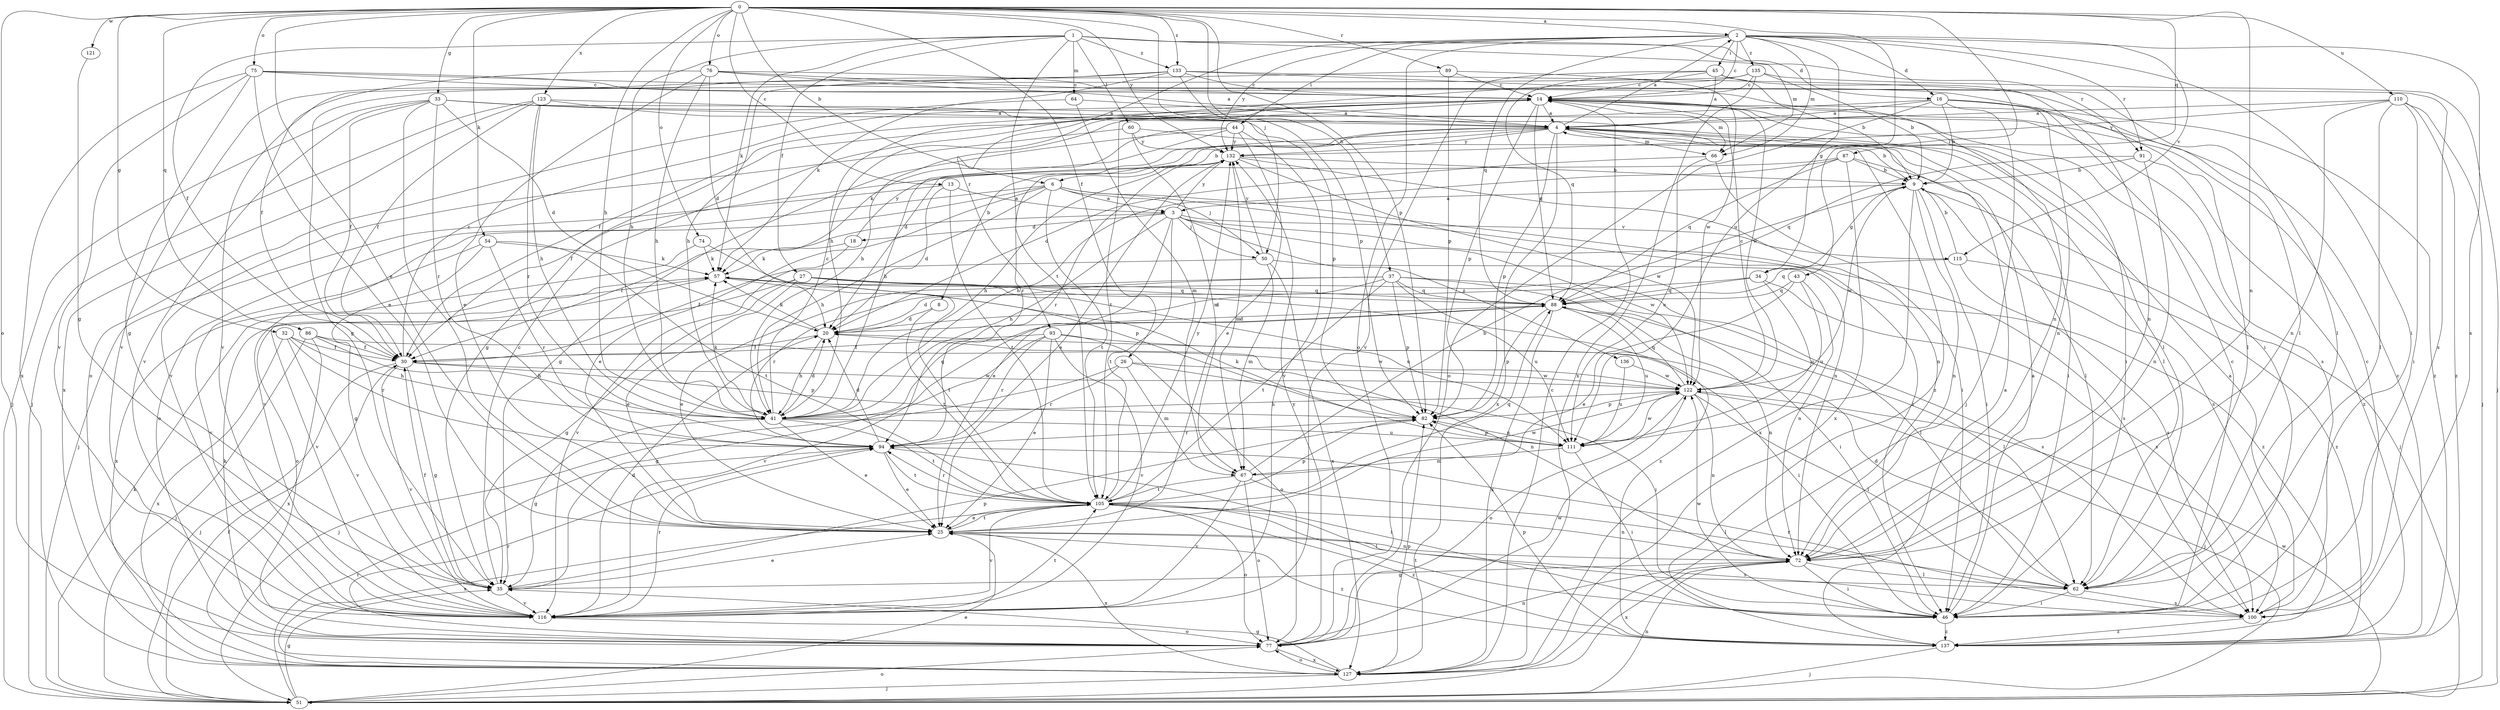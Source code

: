 strict digraph  {
0;
1;
2;
3;
4;
6;
8;
9;
13;
14;
16;
18;
20;
25;
26;
27;
30;
32;
33;
34;
35;
37;
41;
43;
44;
45;
46;
50;
51;
54;
57;
60;
62;
64;
66;
67;
72;
74;
75;
76;
77;
82;
86;
87;
88;
89;
91;
93;
94;
100;
105;
110;
111;
115;
116;
121;
122;
123;
127;
132;
133;
135;
136;
137;
0 -> 2  [label=a];
0 -> 6  [label=b];
0 -> 13  [label=c];
0 -> 25  [label=e];
0 -> 26  [label=f];
0 -> 32  [label=g];
0 -> 33  [label=g];
0 -> 37  [label=h];
0 -> 41  [label=h];
0 -> 43  [label=i];
0 -> 50  [label=j];
0 -> 54  [label=k];
0 -> 72  [label=n];
0 -> 74  [label=o];
0 -> 75  [label=o];
0 -> 76  [label=o];
0 -> 77  [label=o];
0 -> 82  [label=p];
0 -> 86  [label=q];
0 -> 87  [label=q];
0 -> 89  [label=r];
0 -> 110  [label=u];
0 -> 111  [label=u];
0 -> 121  [label=w];
0 -> 123  [label=x];
0 -> 132  [label=y];
0 -> 133  [label=z];
1 -> 16  [label=d];
1 -> 27  [label=f];
1 -> 30  [label=f];
1 -> 41  [label=h];
1 -> 57  [label=k];
1 -> 60  [label=l];
1 -> 64  [label=m];
1 -> 66  [label=m];
1 -> 91  [label=r];
1 -> 105  [label=t];
1 -> 133  [label=z];
2 -> 14  [label=c];
2 -> 16  [label=d];
2 -> 34  [label=g];
2 -> 44  [label=i];
2 -> 45  [label=i];
2 -> 46  [label=i];
2 -> 66  [label=m];
2 -> 77  [label=o];
2 -> 88  [label=q];
2 -> 91  [label=r];
2 -> 93  [label=r];
2 -> 100  [label=s];
2 -> 115  [label=v];
2 -> 132  [label=y];
2 -> 135  [label=z];
3 -> 18  [label=d];
3 -> 25  [label=e];
3 -> 30  [label=f];
3 -> 41  [label=h];
3 -> 50  [label=j];
3 -> 100  [label=s];
3 -> 105  [label=t];
3 -> 115  [label=v];
3 -> 122  [label=w];
3 -> 132  [label=y];
3 -> 136  [label=z];
4 -> 2  [label=a];
4 -> 6  [label=b];
4 -> 8  [label=b];
4 -> 9  [label=b];
4 -> 20  [label=d];
4 -> 46  [label=i];
4 -> 62  [label=l];
4 -> 66  [label=m];
4 -> 82  [label=p];
4 -> 94  [label=r];
4 -> 127  [label=x];
4 -> 132  [label=y];
6 -> 3  [label=a];
6 -> 25  [label=e];
6 -> 41  [label=h];
6 -> 46  [label=i];
6 -> 50  [label=j];
6 -> 72  [label=n];
6 -> 77  [label=o];
6 -> 105  [label=t];
6 -> 116  [label=v];
8 -> 20  [label=d];
8 -> 105  [label=t];
9 -> 3  [label=a];
9 -> 34  [label=g];
9 -> 46  [label=i];
9 -> 51  [label=j];
9 -> 72  [label=n];
9 -> 100  [label=s];
9 -> 122  [label=w];
9 -> 127  [label=x];
13 -> 3  [label=a];
13 -> 20  [label=d];
13 -> 51  [label=j];
13 -> 105  [label=t];
14 -> 4  [label=a];
14 -> 30  [label=f];
14 -> 35  [label=g];
14 -> 46  [label=i];
14 -> 66  [label=m];
14 -> 82  [label=p];
14 -> 88  [label=q];
14 -> 105  [label=t];
14 -> 122  [label=w];
16 -> 4  [label=a];
16 -> 9  [label=b];
16 -> 41  [label=h];
16 -> 51  [label=j];
16 -> 62  [label=l];
16 -> 72  [label=n];
16 -> 77  [label=o];
16 -> 137  [label=z];
18 -> 57  [label=k];
18 -> 116  [label=v];
18 -> 132  [label=y];
20 -> 30  [label=f];
20 -> 41  [label=h];
20 -> 57  [label=k];
20 -> 72  [label=n];
25 -> 72  [label=n];
25 -> 100  [label=s];
25 -> 105  [label=t];
25 -> 127  [label=x];
25 -> 137  [label=z];
26 -> 46  [label=i];
26 -> 51  [label=j];
26 -> 67  [label=m];
26 -> 94  [label=r];
26 -> 122  [label=w];
27 -> 25  [label=e];
27 -> 35  [label=g];
27 -> 77  [label=o];
27 -> 88  [label=q];
27 -> 100  [label=s];
27 -> 111  [label=u];
30 -> 14  [label=c];
30 -> 35  [label=g];
30 -> 51  [label=j];
30 -> 82  [label=p];
30 -> 116  [label=v];
30 -> 122  [label=w];
32 -> 30  [label=f];
32 -> 41  [label=h];
32 -> 94  [label=r];
32 -> 116  [label=v];
32 -> 127  [label=x];
33 -> 4  [label=a];
33 -> 20  [label=d];
33 -> 25  [label=e];
33 -> 30  [label=f];
33 -> 51  [label=j];
33 -> 62  [label=l];
33 -> 94  [label=r];
33 -> 100  [label=s];
33 -> 116  [label=v];
34 -> 20  [label=d];
34 -> 88  [label=q];
34 -> 100  [label=s];
34 -> 111  [label=u];
35 -> 14  [label=c];
35 -> 25  [label=e];
35 -> 30  [label=f];
35 -> 82  [label=p];
35 -> 116  [label=v];
37 -> 20  [label=d];
37 -> 25  [label=e];
37 -> 46  [label=i];
37 -> 62  [label=l];
37 -> 82  [label=p];
37 -> 88  [label=q];
37 -> 94  [label=r];
37 -> 105  [label=t];
37 -> 111  [label=u];
41 -> 14  [label=c];
41 -> 20  [label=d];
41 -> 25  [label=e];
41 -> 35  [label=g];
41 -> 57  [label=k];
41 -> 88  [label=q];
41 -> 105  [label=t];
41 -> 111  [label=u];
43 -> 25  [label=e];
43 -> 72  [label=n];
43 -> 88  [label=q];
43 -> 111  [label=u];
44 -> 25  [label=e];
44 -> 35  [label=g];
44 -> 41  [label=h];
44 -> 57  [label=k];
44 -> 116  [label=v];
44 -> 132  [label=y];
45 -> 4  [label=a];
45 -> 9  [label=b];
45 -> 14  [label=c];
45 -> 72  [label=n];
45 -> 88  [label=q];
45 -> 116  [label=v];
46 -> 4  [label=a];
46 -> 14  [label=c];
46 -> 105  [label=t];
46 -> 122  [label=w];
46 -> 137  [label=z];
50 -> 30  [label=f];
50 -> 67  [label=m];
50 -> 127  [label=x];
50 -> 132  [label=y];
50 -> 137  [label=z];
51 -> 25  [label=e];
51 -> 30  [label=f];
51 -> 35  [label=g];
51 -> 57  [label=k];
51 -> 72  [label=n];
51 -> 77  [label=o];
51 -> 94  [label=r];
51 -> 122  [label=w];
54 -> 35  [label=g];
54 -> 57  [label=k];
54 -> 94  [label=r];
54 -> 105  [label=t];
54 -> 116  [label=v];
57 -> 88  [label=q];
57 -> 105  [label=t];
57 -> 116  [label=v];
57 -> 137  [label=z];
60 -> 67  [label=m];
60 -> 116  [label=v];
60 -> 132  [label=y];
60 -> 137  [label=z];
62 -> 20  [label=d];
62 -> 46  [label=i];
62 -> 100  [label=s];
64 -> 4  [label=a];
64 -> 67  [label=m];
64 -> 77  [label=o];
66 -> 20  [label=d];
66 -> 46  [label=i];
66 -> 111  [label=u];
67 -> 9  [label=b];
67 -> 62  [label=l];
67 -> 77  [label=o];
67 -> 105  [label=t];
67 -> 116  [label=v];
67 -> 122  [label=w];
72 -> 35  [label=g];
72 -> 46  [label=i];
72 -> 62  [label=l];
72 -> 127  [label=x];
74 -> 57  [label=k];
74 -> 82  [label=p];
74 -> 127  [label=x];
75 -> 14  [label=c];
75 -> 25  [label=e];
75 -> 35  [label=g];
75 -> 72  [label=n];
75 -> 100  [label=s];
75 -> 116  [label=v];
75 -> 127  [label=x];
76 -> 4  [label=a];
76 -> 14  [label=c];
76 -> 20  [label=d];
76 -> 25  [label=e];
76 -> 30  [label=f];
76 -> 41  [label=h];
76 -> 62  [label=l];
77 -> 57  [label=k];
77 -> 72  [label=n];
77 -> 94  [label=r];
77 -> 122  [label=w];
77 -> 127  [label=x];
77 -> 132  [label=y];
82 -> 94  [label=r];
82 -> 111  [label=u];
86 -> 30  [label=f];
86 -> 41  [label=h];
86 -> 51  [label=j];
86 -> 122  [label=w];
86 -> 127  [label=x];
87 -> 9  [label=b];
87 -> 30  [label=f];
87 -> 41  [label=h];
87 -> 62  [label=l];
87 -> 88  [label=q];
87 -> 127  [label=x];
88 -> 20  [label=d];
88 -> 62  [label=l];
88 -> 72  [label=n];
88 -> 82  [label=p];
88 -> 111  [label=u];
88 -> 116  [label=v];
88 -> 127  [label=x];
89 -> 14  [label=c];
89 -> 82  [label=p];
89 -> 116  [label=v];
89 -> 122  [label=w];
91 -> 9  [label=b];
91 -> 72  [label=n];
91 -> 88  [label=q];
91 -> 137  [label=z];
93 -> 25  [label=e];
93 -> 30  [label=f];
93 -> 35  [label=g];
93 -> 46  [label=i];
93 -> 77  [label=o];
93 -> 94  [label=r];
93 -> 116  [label=v];
94 -> 20  [label=d];
94 -> 25  [label=e];
94 -> 46  [label=i];
94 -> 105  [label=t];
100 -> 4  [label=a];
100 -> 14  [label=c];
100 -> 94  [label=r];
100 -> 137  [label=z];
105 -> 25  [label=e];
105 -> 62  [label=l];
105 -> 72  [label=n];
105 -> 77  [label=o];
105 -> 82  [label=p];
105 -> 88  [label=q];
105 -> 94  [label=r];
105 -> 116  [label=v];
105 -> 127  [label=x];
105 -> 132  [label=y];
105 -> 137  [label=z];
110 -> 4  [label=a];
110 -> 46  [label=i];
110 -> 51  [label=j];
110 -> 62  [label=l];
110 -> 72  [label=n];
110 -> 132  [label=y];
110 -> 137  [label=z];
111 -> 46  [label=i];
111 -> 57  [label=k];
111 -> 67  [label=m];
111 -> 82  [label=p];
111 -> 122  [label=w];
115 -> 9  [label=b];
115 -> 88  [label=q];
115 -> 100  [label=s];
115 -> 137  [label=z];
116 -> 20  [label=d];
116 -> 77  [label=o];
116 -> 94  [label=r];
116 -> 105  [label=t];
121 -> 35  [label=g];
122 -> 14  [label=c];
122 -> 41  [label=h];
122 -> 51  [label=j];
122 -> 62  [label=l];
122 -> 72  [label=n];
122 -> 77  [label=o];
122 -> 82  [label=p];
122 -> 88  [label=q];
123 -> 4  [label=a];
123 -> 30  [label=f];
123 -> 41  [label=h];
123 -> 51  [label=j];
123 -> 82  [label=p];
123 -> 94  [label=r];
123 -> 127  [label=x];
127 -> 14  [label=c];
127 -> 35  [label=g];
127 -> 51  [label=j];
127 -> 77  [label=o];
127 -> 82  [label=p];
132 -> 9  [label=b];
132 -> 25  [label=e];
132 -> 41  [label=h];
132 -> 67  [label=m];
132 -> 72  [label=n];
132 -> 94  [label=r];
132 -> 122  [label=w];
133 -> 14  [label=c];
133 -> 41  [label=h];
133 -> 46  [label=i];
133 -> 57  [label=k];
133 -> 62  [label=l];
133 -> 82  [label=p];
133 -> 116  [label=v];
135 -> 9  [label=b];
135 -> 14  [label=c];
135 -> 35  [label=g];
135 -> 41  [label=h];
135 -> 51  [label=j];
135 -> 127  [label=x];
136 -> 111  [label=u];
136 -> 122  [label=w];
137 -> 4  [label=a];
137 -> 14  [label=c];
137 -> 51  [label=j];
137 -> 82  [label=p];
}
